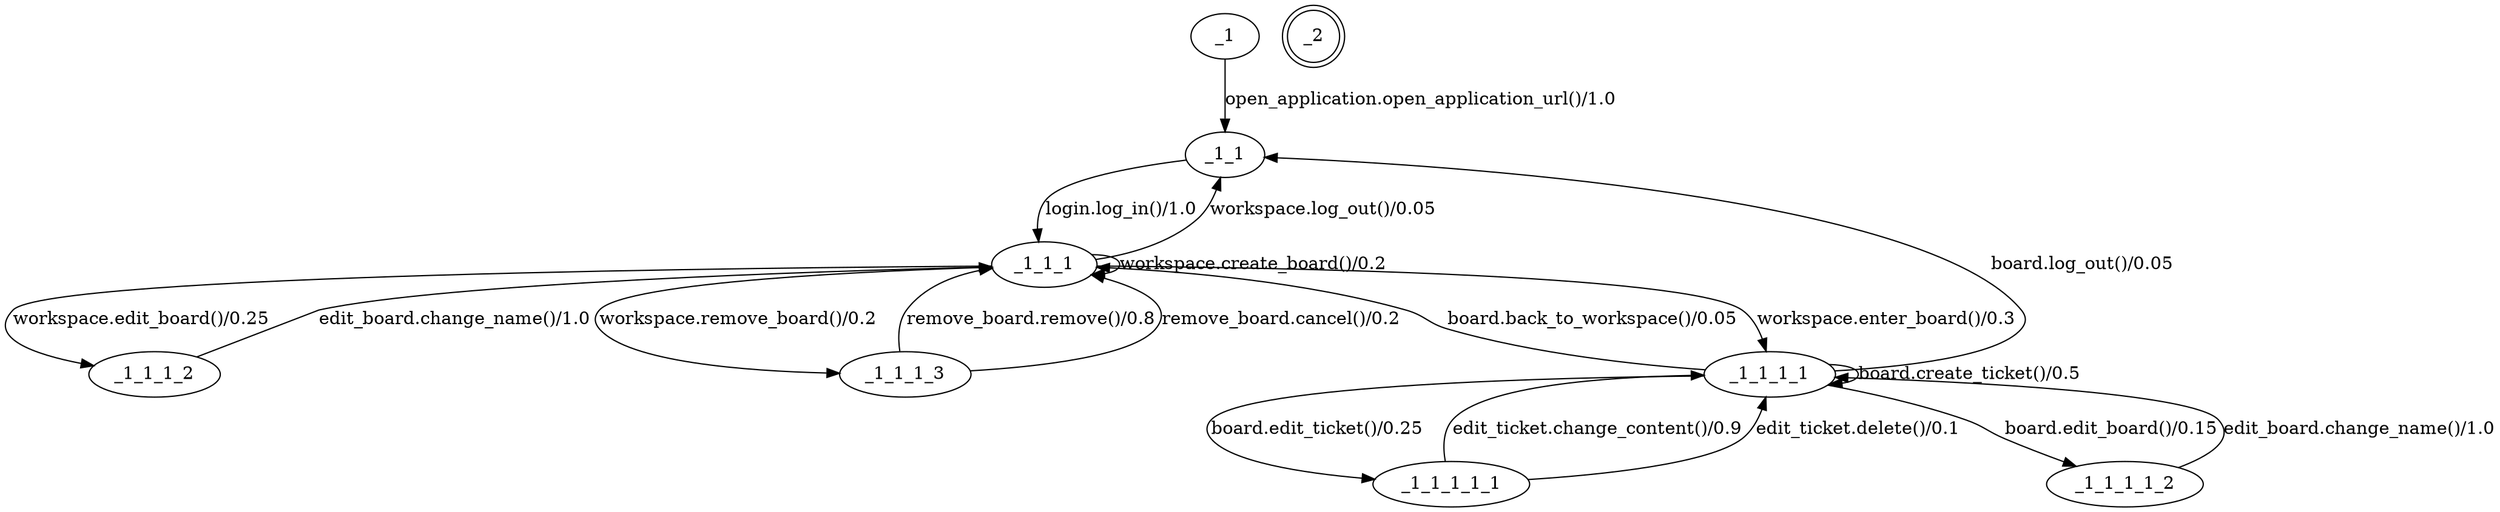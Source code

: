 digraph default_model {
//States
_1
_1_1
_1_1_1
_1_1_1_1
_1_1_1_2
_1_1_1_3
_1_1_1_1_1
_1_1_1_1_2
_2[shape = "doublecircle"]
//Transitions
_1 -> _1_1[ label = "open_application.open_application_url()/1.0", probability = "1.0", set_guard = "(u'', u'')", check_guard = "(u'', u'')", edge_id = "3faf37f1-df46-11e4-b6d9-6451064297e2"]
_1_1 -> _1_1_1[ label = "login.log_in()/1.0", probability = "1.0", set_guard = "(u'', u'')", check_guard = "(u'', u'')", edge_id = "a2a5b0f1-df46-11e4-ae59-6451064297e2"]
_1_1_1 -> _1_1_1_1[ label = "workspace.enter_board()/0.3", probability = "0.3", set_guard = "(u'', u'')", check_guard = "(u'board', u'true')", edge_id = "cc6fa0d0-df46-11e4-92c8-6451064297e2"]
_1_1_1 -> _1_1_1_2[ label = "workspace.edit_board()/0.25", probability = "0.25", set_guard = "(u'', u'')", check_guard = "(u'board', u'true')", edge_id = "59dfb52f-df48-11e4-ab46-6451064297e2"]
_1_1_1 -> _1_1_1_3[ label = "workspace.remove_board()/0.2", probability = "0.2", set_guard = "(u'', u'')", check_guard = "(u'board', u'true')", edge_id = "713efbf1-df48-11e4-bd21-6451064297e2"]
_1_1_1_1 -> _1_1_1_1_1[ label = "board.edit_ticket()/0.25", probability = "0.25", set_guard = "(u'', u'')", check_guard = "(u'ticket', u'true')", edge_id = "81e4a710-df49-11e4-97af-6451064297e2"]
_1_1_1_1 -> _1_1_1_1_2[ label = "board.edit_board()/0.15", probability = "0.15", set_guard = "(u'', u'')", check_guard = "(u'', u'')", edge_id = "6cff6b90-df4a-11e4-8f03-6451064297e2"]
_1_1_1_2 -> _1_1_1[ label = "edit_board.change_name()/1.0", probability = "1.0", set_guard = "(u'', u'')", check_guard = "(u'', u'')", edge_id = "887324de-e286-11e4-8f07-6451064297e2"]
_1_1_1_1_2 -> _1_1_1_1[ label = "edit_board.change_name()/1.0", probability = "1.0", set_guard = "(u'', u'')", check_guard = "(u'', u'')", edge_id = "b084fd21-e289-11e4-8a93-6451064297e2"]
_1_1_1 -> _1_1[ label = "workspace.log_out()/0.05", probability = "0.05", set_guard = "(u'', u'')", check_guard = "(u'', u'')", edge_id = "3d7620b0-e28f-11e4-886c-6451064297e2"]
_1_1_1 -> _1_1_1[ label = "workspace.create_board()/0.2", probability = "0.2", set_guard = "(u'board', u'true')", check_guard = "(u'', u'')", edge_id = "3d7620b1-e28f-11e4-9af5-6451064297e2"]
_1_1_1_3 -> _1_1_1[ label = "remove_board.remove()/0.8", probability = "0.8", set_guard = "(u'board', u'false')", check_guard = "(u'', u'')", edge_id = "901e67f0-e28f-11e4-b4e5-6451064297e2"]
_1_1_1_3 -> _1_1_1[ label = "remove_board.cancel()/0.2", probability = "0.2", set_guard = "(u'', u'')", check_guard = "(u'', u'')", edge_id = "901e67f1-e28f-11e4-8744-6451064297e2"]
_1_1_1_1 -> _1_1[ label = "board.log_out()/0.05", probability = "0.05", set_guard = "(u'ticket', u'false')", check_guard = "(u'', u'')", edge_id = "09ab38c0-e298-11e4-9e13-6451064297e2"]
_1_1_1_1 -> _1_1_1[ label = "board.back_to_workspace()/0.05", probability = "0.05", set_guard = "(u'ticket', u'false')", check_guard = "(u'', u'')", edge_id = "09acbf61-e298-11e4-9559-6451064297e2"]
_1_1_1_1 -> _1_1_1_1[ label = "board.create_ticket()/0.5", probability = "0.5", set_guard = "(u'ticket', u'true')", check_guard = "(u'', u'')", edge_id = "09acbf62-e298-11e4-a400-6451064297e2"]
_1_1_1_1_1 -> _1_1_1_1[ label = "edit_ticket.change_content()/0.9", probability = "0.9", set_guard = "(u'', u'')", check_guard = "(u'', u'')", edge_id = "7bd3c521-e298-11e4-9689-6451064297e2"]
_1_1_1_1_1 -> _1_1_1_1[ label = "edit_ticket.delete()/0.1", probability = "0.1", set_guard = "(u'ticket', u'false')", check_guard = "(u'', u'')", edge_id = "7bd3c522-e298-11e4-921d-6451064297e2"]
}